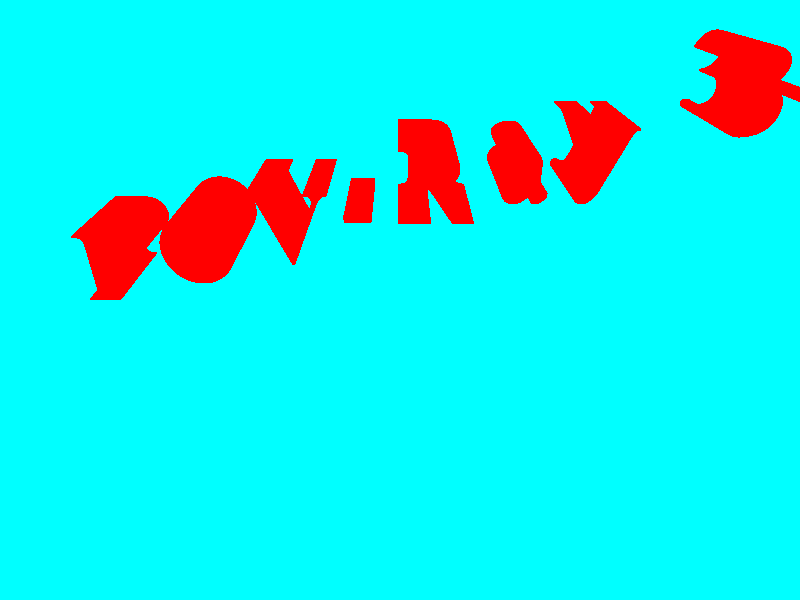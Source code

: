 #include "colors.inc"

background{Cyan}
camera{
 location <0,6,-10>
 look_at<0,0,0>    }
 
light_source{ < 0,5,-10> color White}

/*
lathe {
 linear_spline
  5,<0,0>, <1,1>, <3,2>, <2,3>, <2,4>
  pigment { Red }
  finish { ambient .1  phong .75 }
}
*/

/*

 lathe {
 cubic_spline
  7,<-1,0>,<0,0>, <1,1>, <3,2>, <2,3>, <2,4>,<4,4>
  pigment { Red }
  finish { ambient .1  phong .75 }
}
*/

/*

 sphere_sweep {
    linear_spline
    4,
    <-3, -3, 0>, 0.5
    <-3, 3, 0>, 0.5
    < 3, -3, 0>, 0.5
    < 3, 3, 0>, 0.5
    pigment{color Blue}
  }
*/
/*
 sphere_sweep {
    cubic_spline
    6,
    <-2,-3,0>,0.5
    <-3, -3, 0>, 0.5
    <-3, 3, 0>, 0.5
    < 3, -3, 0>, 0.5
    < 3, 3, 0>, 0.5
    <2,3,0>,0.5
    pigment{color Blue}
  }
  */



text {
    ttf "timrom.ttf" "POV-Ray 3.6" 1, 0.2
    scale<2,2,2>
    translate<-6,0,0>
    pigment { Red }
  }
